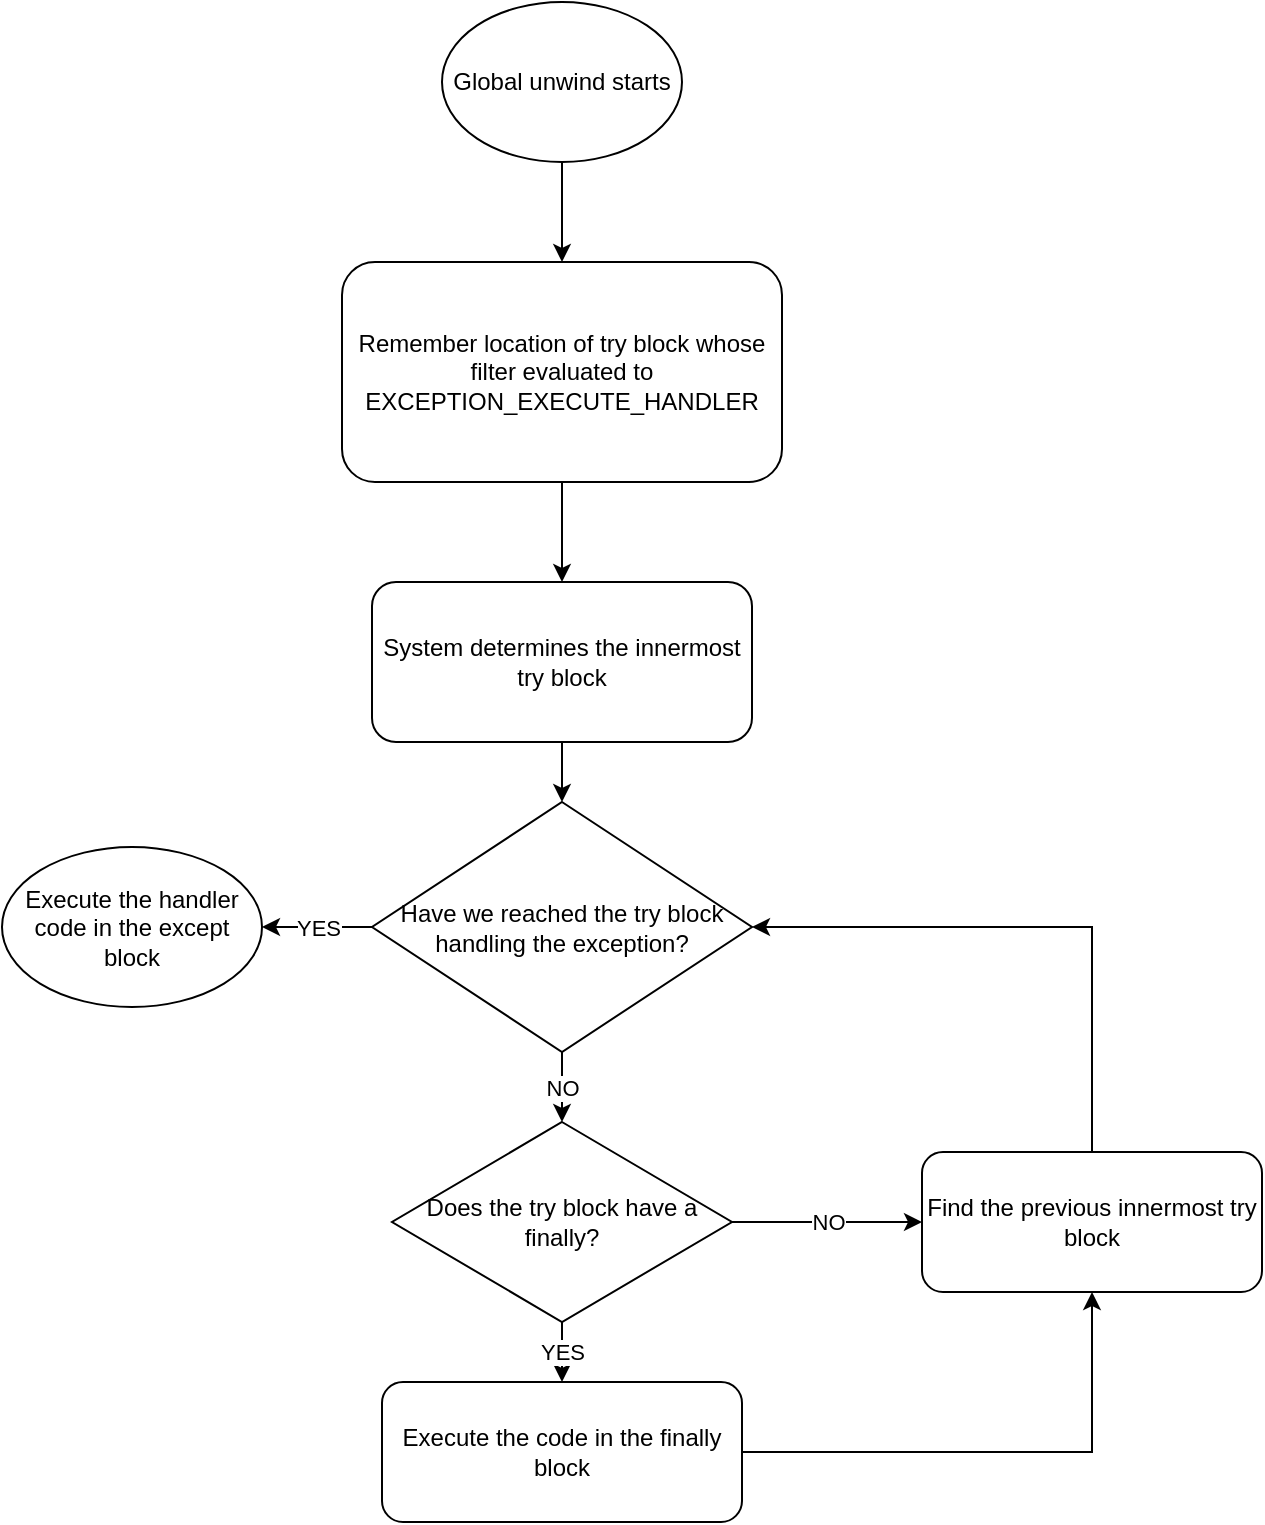 <mxfile version="21.8.0" type="github">
  <diagram id="C5RBs43oDa-KdzZeNtuy" name="Page-1">
    <mxGraphModel dx="2074" dy="1118" grid="1" gridSize="10" guides="1" tooltips="1" connect="1" arrows="1" fold="1" page="1" pageScale="1" pageWidth="827" pageHeight="1169" math="0" shadow="0">
      <root>
        <mxCell id="WIyWlLk6GJQsqaUBKTNV-0" />
        <mxCell id="WIyWlLk6GJQsqaUBKTNV-1" parent="WIyWlLk6GJQsqaUBKTNV-0" />
        <mxCell id="BVwxd8YpLsWc-S6OiskF-2" value="" style="edgeStyle=orthogonalEdgeStyle;rounded=0;orthogonalLoop=1;jettySize=auto;html=1;" edge="1" parent="WIyWlLk6GJQsqaUBKTNV-1" source="BVwxd8YpLsWc-S6OiskF-0" target="BVwxd8YpLsWc-S6OiskF-1">
          <mxGeometry relative="1" as="geometry" />
        </mxCell>
        <mxCell id="BVwxd8YpLsWc-S6OiskF-0" value="Global unwind starts" style="ellipse;whiteSpace=wrap;html=1;" vertex="1" parent="WIyWlLk6GJQsqaUBKTNV-1">
          <mxGeometry x="310" y="70" width="120" height="80" as="geometry" />
        </mxCell>
        <mxCell id="BVwxd8YpLsWc-S6OiskF-4" value="" style="edgeStyle=orthogonalEdgeStyle;rounded=0;orthogonalLoop=1;jettySize=auto;html=1;" edge="1" parent="WIyWlLk6GJQsqaUBKTNV-1" source="BVwxd8YpLsWc-S6OiskF-1" target="BVwxd8YpLsWc-S6OiskF-3">
          <mxGeometry relative="1" as="geometry" />
        </mxCell>
        <mxCell id="BVwxd8YpLsWc-S6OiskF-1" value="Remember location of try block whose filter evaluated to EXCEPTION_EXECUTE_HANDLER" style="rounded=1;whiteSpace=wrap;html=1;" vertex="1" parent="WIyWlLk6GJQsqaUBKTNV-1">
          <mxGeometry x="260" y="200" width="220" height="110" as="geometry" />
        </mxCell>
        <mxCell id="BVwxd8YpLsWc-S6OiskF-6" value="" style="edgeStyle=orthogonalEdgeStyle;rounded=0;orthogonalLoop=1;jettySize=auto;html=1;" edge="1" parent="WIyWlLk6GJQsqaUBKTNV-1" source="BVwxd8YpLsWc-S6OiskF-3" target="BVwxd8YpLsWc-S6OiskF-5">
          <mxGeometry relative="1" as="geometry" />
        </mxCell>
        <mxCell id="BVwxd8YpLsWc-S6OiskF-3" value="System determines the innermost try block" style="rounded=1;whiteSpace=wrap;html=1;" vertex="1" parent="WIyWlLk6GJQsqaUBKTNV-1">
          <mxGeometry x="275" y="360" width="190" height="80" as="geometry" />
        </mxCell>
        <mxCell id="BVwxd8YpLsWc-S6OiskF-8" value="YES" style="edgeStyle=orthogonalEdgeStyle;rounded=0;orthogonalLoop=1;jettySize=auto;html=1;" edge="1" parent="WIyWlLk6GJQsqaUBKTNV-1" source="BVwxd8YpLsWc-S6OiskF-5" target="BVwxd8YpLsWc-S6OiskF-7">
          <mxGeometry relative="1" as="geometry" />
        </mxCell>
        <mxCell id="BVwxd8YpLsWc-S6OiskF-12" value="NO" style="edgeStyle=orthogonalEdgeStyle;rounded=0;orthogonalLoop=1;jettySize=auto;html=1;" edge="1" parent="WIyWlLk6GJQsqaUBKTNV-1" source="BVwxd8YpLsWc-S6OiskF-5" target="BVwxd8YpLsWc-S6OiskF-9">
          <mxGeometry relative="1" as="geometry" />
        </mxCell>
        <mxCell id="BVwxd8YpLsWc-S6OiskF-5" value="Have we reached the try block handling the exception?" style="rhombus;whiteSpace=wrap;html=1;" vertex="1" parent="WIyWlLk6GJQsqaUBKTNV-1">
          <mxGeometry x="275" y="470" width="190" height="125" as="geometry" />
        </mxCell>
        <mxCell id="BVwxd8YpLsWc-S6OiskF-7" value="Execute the handler code in the except block" style="ellipse;whiteSpace=wrap;html=1;" vertex="1" parent="WIyWlLk6GJQsqaUBKTNV-1">
          <mxGeometry x="90" y="492.5" width="130" height="80" as="geometry" />
        </mxCell>
        <mxCell id="BVwxd8YpLsWc-S6OiskF-13" value="YES" style="edgeStyle=orthogonalEdgeStyle;rounded=0;orthogonalLoop=1;jettySize=auto;html=1;" edge="1" parent="WIyWlLk6GJQsqaUBKTNV-1" source="BVwxd8YpLsWc-S6OiskF-9" target="BVwxd8YpLsWc-S6OiskF-10">
          <mxGeometry relative="1" as="geometry" />
        </mxCell>
        <mxCell id="BVwxd8YpLsWc-S6OiskF-14" value="NO" style="edgeStyle=orthogonalEdgeStyle;rounded=0;orthogonalLoop=1;jettySize=auto;html=1;" edge="1" parent="WIyWlLk6GJQsqaUBKTNV-1" source="BVwxd8YpLsWc-S6OiskF-9" target="BVwxd8YpLsWc-S6OiskF-11">
          <mxGeometry relative="1" as="geometry" />
        </mxCell>
        <mxCell id="BVwxd8YpLsWc-S6OiskF-9" value="Does the try block have a finally?" style="rhombus;whiteSpace=wrap;html=1;" vertex="1" parent="WIyWlLk6GJQsqaUBKTNV-1">
          <mxGeometry x="285" y="630" width="170" height="100" as="geometry" />
        </mxCell>
        <mxCell id="BVwxd8YpLsWc-S6OiskF-15" style="edgeStyle=orthogonalEdgeStyle;rounded=0;orthogonalLoop=1;jettySize=auto;html=1;exitX=1;exitY=0.5;exitDx=0;exitDy=0;entryX=0.5;entryY=1;entryDx=0;entryDy=0;" edge="1" parent="WIyWlLk6GJQsqaUBKTNV-1" source="BVwxd8YpLsWc-S6OiskF-10" target="BVwxd8YpLsWc-S6OiskF-11">
          <mxGeometry relative="1" as="geometry" />
        </mxCell>
        <mxCell id="BVwxd8YpLsWc-S6OiskF-10" value="Execute the code in the finally block" style="rounded=1;whiteSpace=wrap;html=1;" vertex="1" parent="WIyWlLk6GJQsqaUBKTNV-1">
          <mxGeometry x="280" y="760" width="180" height="70" as="geometry" />
        </mxCell>
        <mxCell id="BVwxd8YpLsWc-S6OiskF-16" style="edgeStyle=orthogonalEdgeStyle;rounded=0;orthogonalLoop=1;jettySize=auto;html=1;exitX=0.5;exitY=0;exitDx=0;exitDy=0;entryX=1;entryY=0.5;entryDx=0;entryDy=0;" edge="1" parent="WIyWlLk6GJQsqaUBKTNV-1" source="BVwxd8YpLsWc-S6OiskF-11" target="BVwxd8YpLsWc-S6OiskF-5">
          <mxGeometry relative="1" as="geometry" />
        </mxCell>
        <mxCell id="BVwxd8YpLsWc-S6OiskF-11" value="Find the previous innermost try block" style="rounded=1;whiteSpace=wrap;html=1;" vertex="1" parent="WIyWlLk6GJQsqaUBKTNV-1">
          <mxGeometry x="550" y="645" width="170" height="70" as="geometry" />
        </mxCell>
      </root>
    </mxGraphModel>
  </diagram>
</mxfile>
